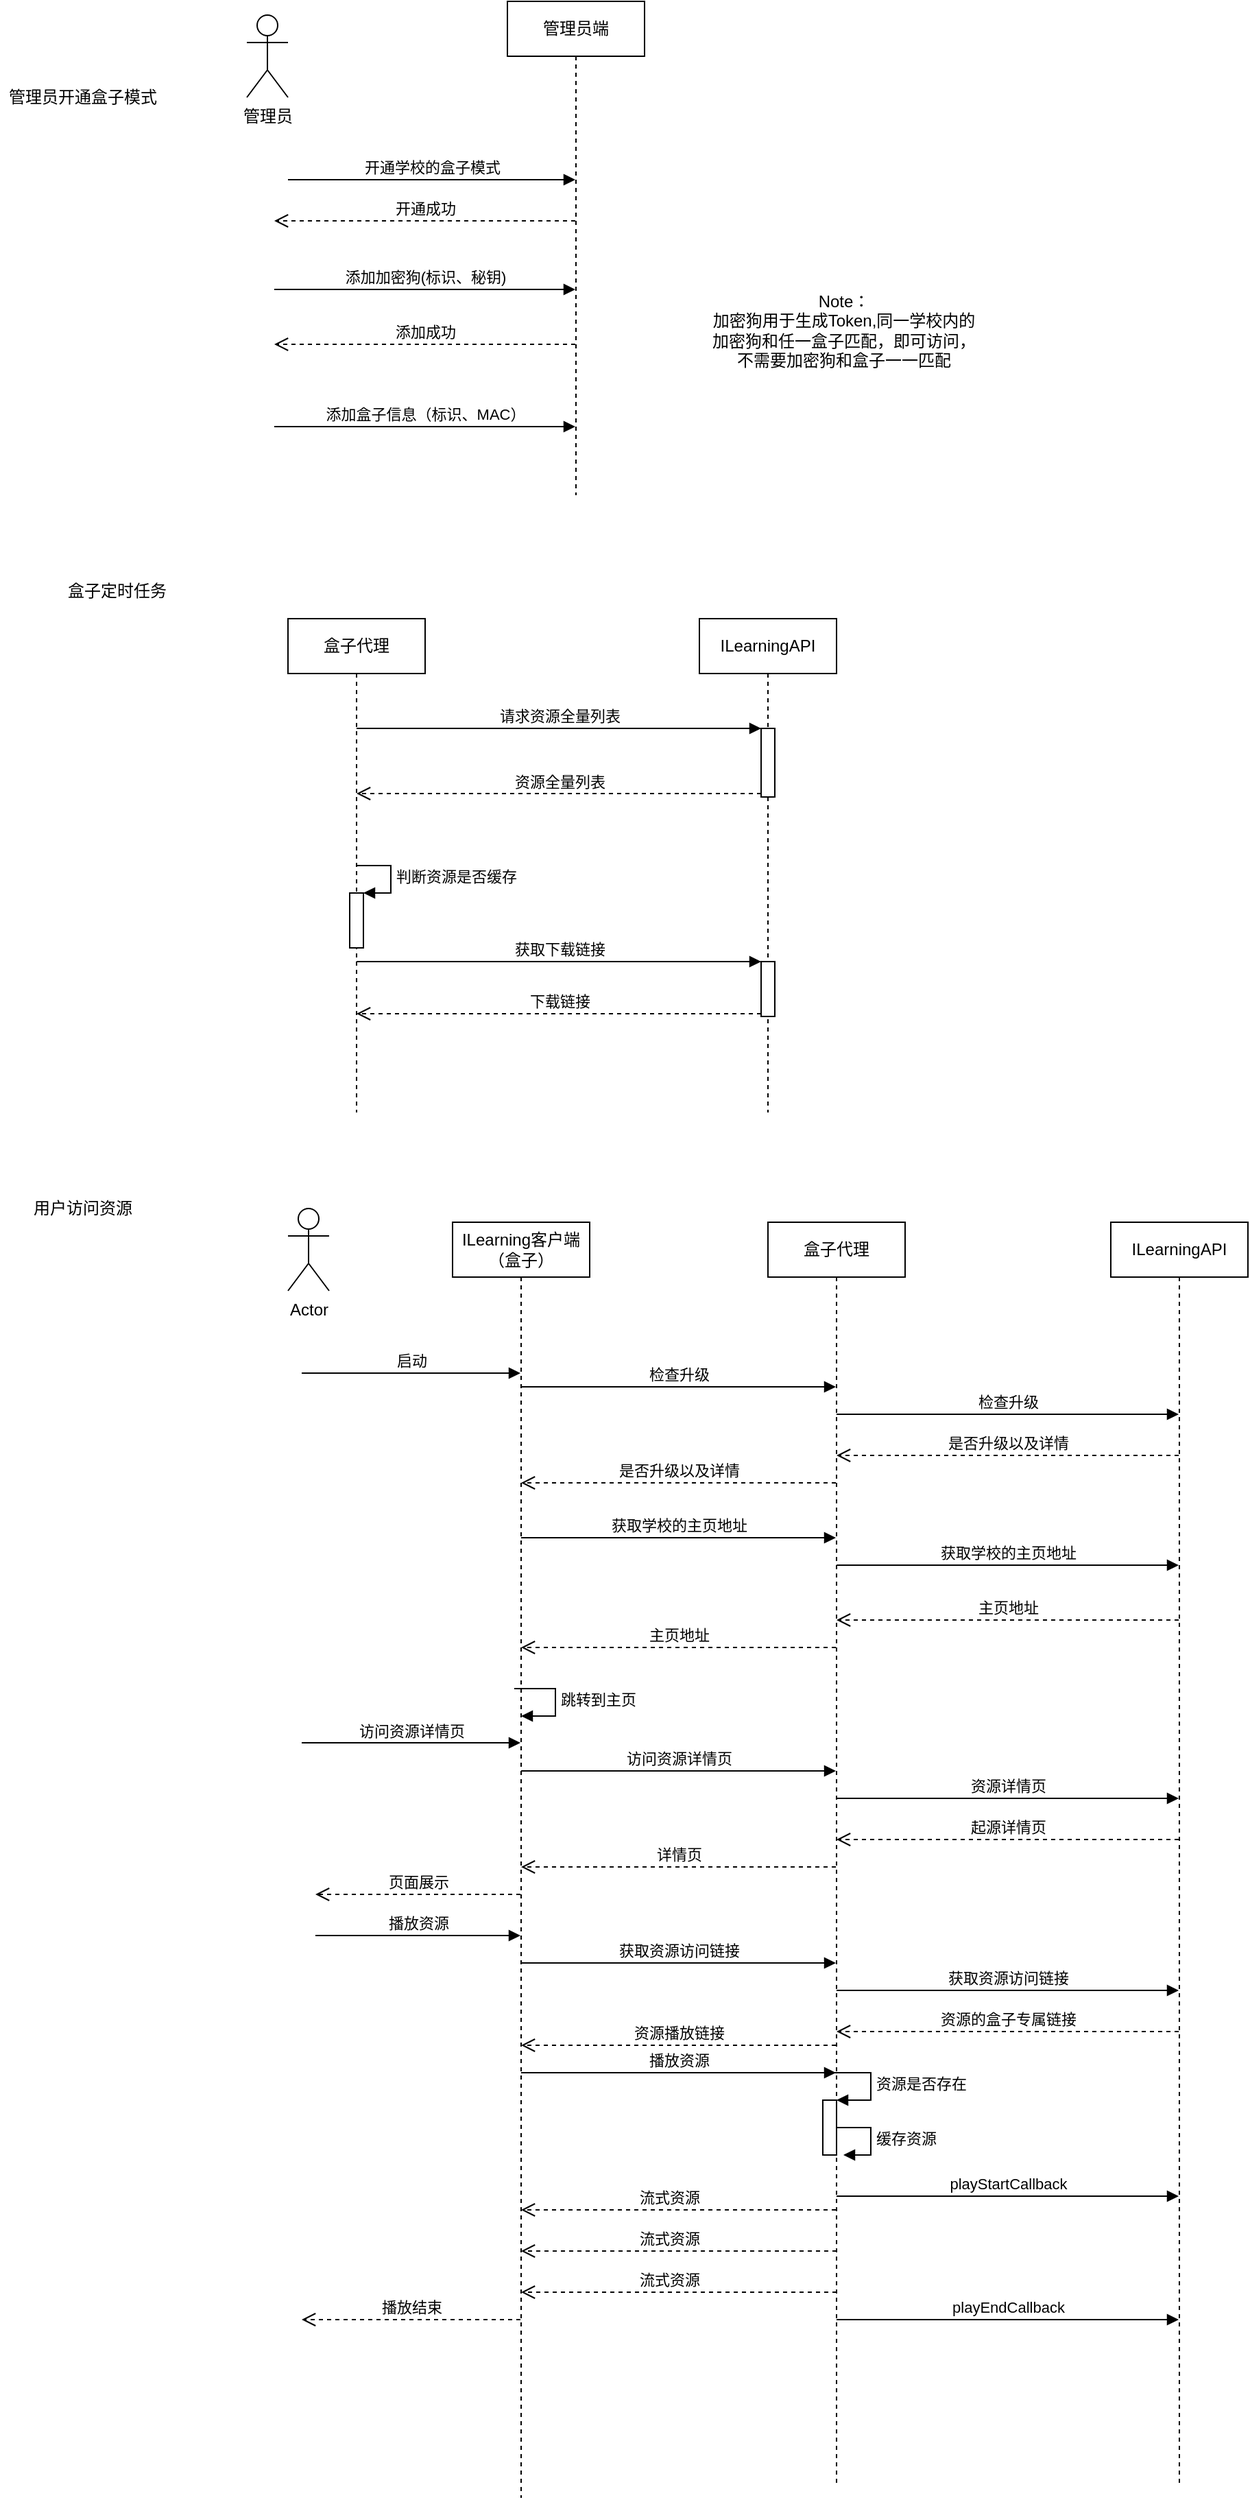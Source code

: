 <mxfile version="17.2.5" type="github"><diagram id="3DLmr5K-KWjLy71AkuOV" name="Page-1"><mxGraphModel dx="1426" dy="794" grid="1" gridSize="10" guides="1" tooltips="1" connect="1" arrows="1" fold="1" page="1" pageScale="1" pageWidth="1169" pageHeight="827" math="0" shadow="0"><root><mxCell id="0"/><mxCell id="1" parent="0"/><mxCell id="X2jp-lempmuv-Ai-_Ycj-2" value="管理员" style="shape=umlActor;verticalLabelPosition=bottom;verticalAlign=top;html=1;outlineConnect=0;" vertex="1" parent="1"><mxGeometry x="180" y="50" width="30" height="60" as="geometry"/></mxCell><mxCell id="X2jp-lempmuv-Ai-_Ycj-3" value="管理员端" style="shape=umlLifeline;perimeter=lifelinePerimeter;whiteSpace=wrap;html=1;container=1;collapsible=0;recursiveResize=0;outlineConnect=0;" vertex="1" parent="1"><mxGeometry x="370" y="40" width="100" height="360" as="geometry"/></mxCell><mxCell id="X2jp-lempmuv-Ai-_Ycj-5" value="开通成功" style="html=1;verticalAlign=bottom;endArrow=open;dashed=1;endSize=8;rounded=0;" edge="1" parent="1" source="X2jp-lempmuv-Ai-_Ycj-3"><mxGeometry relative="1" as="geometry"><mxPoint x="280" y="200" as="sourcePoint"/><mxPoint x="200" y="200" as="targetPoint"/></mxGeometry></mxCell><mxCell id="X2jp-lempmuv-Ai-_Ycj-6" value="开通学校的盒子模式" style="html=1;verticalAlign=bottom;endArrow=block;rounded=0;" edge="1" parent="1" target="X2jp-lempmuv-Ai-_Ycj-3"><mxGeometry width="80" relative="1" as="geometry"><mxPoint x="210" y="170" as="sourcePoint"/><mxPoint x="240" y="360" as="targetPoint"/></mxGeometry></mxCell><mxCell id="X2jp-lempmuv-Ai-_Ycj-7" value="添加加密狗(标识、秘钥)" style="html=1;verticalAlign=bottom;endArrow=block;rounded=0;" edge="1" parent="1" target="X2jp-lempmuv-Ai-_Ycj-3"><mxGeometry width="80" relative="1" as="geometry"><mxPoint x="200" y="250" as="sourcePoint"/><mxPoint x="280" y="250" as="targetPoint"/></mxGeometry></mxCell><mxCell id="X2jp-lempmuv-Ai-_Ycj-8" value="添加成功" style="html=1;verticalAlign=bottom;endArrow=open;dashed=1;endSize=8;rounded=0;" edge="1" parent="1" source="X2jp-lempmuv-Ai-_Ycj-3"><mxGeometry relative="1" as="geometry"><mxPoint x="280" y="290" as="sourcePoint"/><mxPoint x="200" y="290" as="targetPoint"/></mxGeometry></mxCell><mxCell id="X2jp-lempmuv-Ai-_Ycj-9" value="添加盒子信息（标识、MAC）" style="html=1;verticalAlign=bottom;endArrow=block;rounded=0;" edge="1" parent="1" target="X2jp-lempmuv-Ai-_Ycj-3"><mxGeometry width="80" relative="1" as="geometry"><mxPoint x="200" y="350" as="sourcePoint"/><mxPoint x="280" y="350" as="targetPoint"/></mxGeometry></mxCell><mxCell id="X2jp-lempmuv-Ai-_Ycj-10" value="Note：&lt;br&gt;加密狗用于生成Token,同一学校内的&lt;br&gt;加密狗和任一盒子匹配，即可访问，&lt;br&gt;不需要加密狗和盒子一一匹配" style="text;html=1;align=center;verticalAlign=middle;resizable=0;points=[];autosize=1;strokeColor=none;fillColor=none;" vertex="1" parent="1"><mxGeometry x="510" y="250" width="210" height="60" as="geometry"/></mxCell><mxCell id="X2jp-lempmuv-Ai-_Ycj-11" value="盒子代理" style="shape=umlLifeline;perimeter=lifelinePerimeter;whiteSpace=wrap;html=1;container=1;collapsible=0;recursiveResize=0;outlineConnect=0;" vertex="1" parent="1"><mxGeometry x="210" y="490" width="100" height="360" as="geometry"/></mxCell><mxCell id="X2jp-lempmuv-Ai-_Ycj-17" value="" style="html=1;points=[];perimeter=orthogonalPerimeter;" vertex="1" parent="X2jp-lempmuv-Ai-_Ycj-11"><mxGeometry x="45" y="200" width="10" height="40" as="geometry"/></mxCell><mxCell id="X2jp-lempmuv-Ai-_Ycj-18" value="判断资源是否缓存" style="edgeStyle=orthogonalEdgeStyle;html=1;align=left;spacingLeft=2;endArrow=block;rounded=0;entryX=1;entryY=0;" edge="1" target="X2jp-lempmuv-Ai-_Ycj-17" parent="X2jp-lempmuv-Ai-_Ycj-11"><mxGeometry relative="1" as="geometry"><mxPoint x="50" y="180" as="sourcePoint"/><Array as="points"><mxPoint x="75" y="180"/></Array></mxGeometry></mxCell><mxCell id="X2jp-lempmuv-Ai-_Ycj-13" value="ILearningAPI" style="shape=umlLifeline;perimeter=lifelinePerimeter;whiteSpace=wrap;html=1;container=1;collapsible=0;recursiveResize=0;outlineConnect=0;" vertex="1" parent="1"><mxGeometry x="510" y="490" width="100" height="360" as="geometry"/></mxCell><mxCell id="X2jp-lempmuv-Ai-_Ycj-14" value="" style="html=1;points=[];perimeter=orthogonalPerimeter;" vertex="1" parent="X2jp-lempmuv-Ai-_Ycj-13"><mxGeometry x="45" y="80" width="10" height="50" as="geometry"/></mxCell><mxCell id="X2jp-lempmuv-Ai-_Ycj-20" value="" style="html=1;points=[];perimeter=orthogonalPerimeter;" vertex="1" parent="X2jp-lempmuv-Ai-_Ycj-13"><mxGeometry x="45" y="250" width="10" height="40" as="geometry"/></mxCell><mxCell id="X2jp-lempmuv-Ai-_Ycj-15" value="请求资源全量列表" style="html=1;verticalAlign=bottom;endArrow=block;entryX=0;entryY=0;rounded=0;" edge="1" target="X2jp-lempmuv-Ai-_Ycj-14" parent="1" source="X2jp-lempmuv-Ai-_Ycj-11"><mxGeometry relative="1" as="geometry"><mxPoint x="485" y="570" as="sourcePoint"/></mxGeometry></mxCell><mxCell id="X2jp-lempmuv-Ai-_Ycj-16" value="资源全量列表" style="html=1;verticalAlign=bottom;endArrow=open;dashed=1;endSize=8;exitX=0;exitY=0.95;rounded=0;" edge="1" source="X2jp-lempmuv-Ai-_Ycj-14" parent="1" target="X2jp-lempmuv-Ai-_Ycj-11"><mxGeometry relative="1" as="geometry"><mxPoint x="485" y="646" as="targetPoint"/></mxGeometry></mxCell><mxCell id="X2jp-lempmuv-Ai-_Ycj-21" value="获取下载链接" style="html=1;verticalAlign=bottom;endArrow=block;entryX=0;entryY=0;rounded=0;" edge="1" target="X2jp-lempmuv-Ai-_Ycj-20" parent="1" source="X2jp-lempmuv-Ai-_Ycj-11"><mxGeometry relative="1" as="geometry"><mxPoint x="485" y="740" as="sourcePoint"/></mxGeometry></mxCell><mxCell id="X2jp-lempmuv-Ai-_Ycj-22" value="下载链接" style="html=1;verticalAlign=bottom;endArrow=open;dashed=1;endSize=8;exitX=0;exitY=0.95;rounded=0;" edge="1" source="X2jp-lempmuv-Ai-_Ycj-20" parent="1" target="X2jp-lempmuv-Ai-_Ycj-11"><mxGeometry relative="1" as="geometry"><mxPoint x="485" y="816" as="targetPoint"/></mxGeometry></mxCell><mxCell id="X2jp-lempmuv-Ai-_Ycj-23" value="盒子定时任务" style="text;html=1;align=center;verticalAlign=middle;resizable=0;points=[];autosize=1;strokeColor=none;fillColor=none;" vertex="1" parent="1"><mxGeometry x="40" y="460" width="90" height="20" as="geometry"/></mxCell><mxCell id="X2jp-lempmuv-Ai-_Ycj-24" value="管理员开通盒子模式" style="text;html=1;align=center;verticalAlign=middle;resizable=0;points=[];autosize=1;strokeColor=none;fillColor=none;" vertex="1" parent="1"><mxGeometry y="100" width="120" height="20" as="geometry"/></mxCell><mxCell id="X2jp-lempmuv-Ai-_Ycj-25" value="用户访问资源" style="text;html=1;align=center;verticalAlign=middle;resizable=0;points=[];autosize=1;strokeColor=none;fillColor=none;" vertex="1" parent="1"><mxGeometry x="15" y="910" width="90" height="20" as="geometry"/></mxCell><mxCell id="X2jp-lempmuv-Ai-_Ycj-26" value="Actor" style="shape=umlActor;verticalLabelPosition=bottom;verticalAlign=top;html=1;" vertex="1" parent="1"><mxGeometry x="210" y="920" width="30" height="60" as="geometry"/></mxCell><mxCell id="X2jp-lempmuv-Ai-_Ycj-27" value="ILearning客户端（盒子）" style="shape=umlLifeline;perimeter=lifelinePerimeter;whiteSpace=wrap;html=1;container=1;collapsible=0;recursiveResize=0;outlineConnect=0;" vertex="1" parent="1"><mxGeometry x="330" y="930" width="100" height="930" as="geometry"/></mxCell><mxCell id="X2jp-lempmuv-Ai-_Ycj-31" value="检查升级" style="html=1;verticalAlign=bottom;endArrow=block;rounded=0;" edge="1" parent="X2jp-lempmuv-Ai-_Ycj-27" target="X2jp-lempmuv-Ai-_Ycj-28"><mxGeometry width="80" relative="1" as="geometry"><mxPoint x="50" y="120" as="sourcePoint"/><mxPoint x="130" y="120" as="targetPoint"/></mxGeometry></mxCell><mxCell id="X2jp-lempmuv-Ai-_Ycj-34" value="是否升级以及详情" style="html=1;verticalAlign=bottom;endArrow=open;dashed=1;endSize=8;rounded=0;" edge="1" parent="X2jp-lempmuv-Ai-_Ycj-27" source="X2jp-lempmuv-Ai-_Ycj-28"><mxGeometry relative="1" as="geometry"><mxPoint x="130" y="190" as="sourcePoint"/><mxPoint x="50" y="190" as="targetPoint"/></mxGeometry></mxCell><mxCell id="X2jp-lempmuv-Ai-_Ycj-35" value="获取学校的主页地址" style="html=1;verticalAlign=bottom;endArrow=block;rounded=0;" edge="1" parent="X2jp-lempmuv-Ai-_Ycj-27" target="X2jp-lempmuv-Ai-_Ycj-28"><mxGeometry width="80" relative="1" as="geometry"><mxPoint x="50" y="230" as="sourcePoint"/><mxPoint x="130" y="230" as="targetPoint"/></mxGeometry></mxCell><mxCell id="X2jp-lempmuv-Ai-_Ycj-40" value="跳转到主页" style="edgeStyle=orthogonalEdgeStyle;html=1;align=left;spacingLeft=2;endArrow=block;rounded=0;entryX=1;entryY=0;" edge="1" parent="X2jp-lempmuv-Ai-_Ycj-27"><mxGeometry relative="1" as="geometry"><mxPoint x="45" y="340" as="sourcePoint"/><Array as="points"><mxPoint x="75" y="340"/></Array><mxPoint x="50" y="360" as="targetPoint"/></mxGeometry></mxCell><mxCell id="X2jp-lempmuv-Ai-_Ycj-41" value="访问资源详情页" style="html=1;verticalAlign=bottom;endArrow=block;rounded=0;" edge="1" parent="X2jp-lempmuv-Ai-_Ycj-27" target="X2jp-lempmuv-Ai-_Ycj-28"><mxGeometry width="80" relative="1" as="geometry"><mxPoint x="50" y="400" as="sourcePoint"/><mxPoint x="130" y="400" as="targetPoint"/></mxGeometry></mxCell><mxCell id="X2jp-lempmuv-Ai-_Ycj-28" value="盒子代理" style="shape=umlLifeline;perimeter=lifelinePerimeter;whiteSpace=wrap;html=1;container=1;collapsible=0;recursiveResize=0;outlineConnect=0;" vertex="1" parent="1"><mxGeometry x="560" y="930" width="100" height="920" as="geometry"/></mxCell><mxCell id="X2jp-lempmuv-Ai-_Ycj-33" value="是否升级以及详情" style="html=1;verticalAlign=bottom;endArrow=open;dashed=1;endSize=8;rounded=0;" edge="1" parent="X2jp-lempmuv-Ai-_Ycj-28" source="X2jp-lempmuv-Ai-_Ycj-29"><mxGeometry relative="1" as="geometry"><mxPoint x="130" y="170" as="sourcePoint"/><mxPoint x="50" y="170" as="targetPoint"/></mxGeometry></mxCell><mxCell id="X2jp-lempmuv-Ai-_Ycj-52" value="" style="html=1;points=[];perimeter=orthogonalPerimeter;" vertex="1" parent="X2jp-lempmuv-Ai-_Ycj-28"><mxGeometry x="40" y="640" width="10" height="40" as="geometry"/></mxCell><mxCell id="X2jp-lempmuv-Ai-_Ycj-53" value="资源是否存在" style="edgeStyle=orthogonalEdgeStyle;html=1;align=left;spacingLeft=2;endArrow=block;rounded=0;entryX=1;entryY=0;" edge="1" target="X2jp-lempmuv-Ai-_Ycj-52" parent="X2jp-lempmuv-Ai-_Ycj-28"><mxGeometry relative="1" as="geometry"><mxPoint x="45" y="620" as="sourcePoint"/><Array as="points"><mxPoint x="75" y="620"/></Array></mxGeometry></mxCell><mxCell id="X2jp-lempmuv-Ai-_Ycj-61" value="playStartCallback" style="html=1;verticalAlign=bottom;endArrow=block;rounded=0;" edge="1" parent="X2jp-lempmuv-Ai-_Ycj-28" target="X2jp-lempmuv-Ai-_Ycj-29"><mxGeometry width="80" relative="1" as="geometry"><mxPoint x="50" y="710" as="sourcePoint"/><mxPoint x="130" y="710" as="targetPoint"/></mxGeometry></mxCell><mxCell id="X2jp-lempmuv-Ai-_Ycj-63" value="缓存资源" style="edgeStyle=orthogonalEdgeStyle;html=1;align=left;spacingLeft=2;endArrow=block;rounded=0;entryX=1;entryY=0;" edge="1" parent="X2jp-lempmuv-Ai-_Ycj-28"><mxGeometry relative="1" as="geometry"><mxPoint x="50" y="660" as="sourcePoint"/><Array as="points"><mxPoint x="75" y="660"/><mxPoint x="75" y="680"/></Array><mxPoint x="55" y="680" as="targetPoint"/></mxGeometry></mxCell><mxCell id="X2jp-lempmuv-Ai-_Ycj-29" value="ILearningAPI" style="shape=umlLifeline;perimeter=lifelinePerimeter;whiteSpace=wrap;html=1;container=1;collapsible=0;recursiveResize=0;outlineConnect=0;" vertex="1" parent="1"><mxGeometry x="810" y="930" width="100" height="920" as="geometry"/></mxCell><mxCell id="X2jp-lempmuv-Ai-_Ycj-30" value="启动" style="html=1;verticalAlign=bottom;endArrow=block;rounded=0;" edge="1" parent="1" target="X2jp-lempmuv-Ai-_Ycj-27"><mxGeometry width="80" relative="1" as="geometry"><mxPoint x="220" y="1040" as="sourcePoint"/><mxPoint x="300" y="1040" as="targetPoint"/></mxGeometry></mxCell><mxCell id="X2jp-lempmuv-Ai-_Ycj-32" value="检查升级" style="html=1;verticalAlign=bottom;endArrow=block;rounded=0;" edge="1" parent="1" source="X2jp-lempmuv-Ai-_Ycj-28" target="X2jp-lempmuv-Ai-_Ycj-29"><mxGeometry width="80" relative="1" as="geometry"><mxPoint x="570" y="1060" as="sourcePoint"/><mxPoint x="799.5" y="1060" as="targetPoint"/><Array as="points"><mxPoint x="740" y="1070"/></Array></mxGeometry></mxCell><mxCell id="X2jp-lempmuv-Ai-_Ycj-36" value="获取学校的主页地址" style="html=1;verticalAlign=bottom;endArrow=block;rounded=0;" edge="1" parent="1" source="X2jp-lempmuv-Ai-_Ycj-28" target="X2jp-lempmuv-Ai-_Ycj-29"><mxGeometry width="80" relative="1" as="geometry"><mxPoint x="620" y="1180" as="sourcePoint"/><mxPoint x="849.5" y="1180" as="targetPoint"/><Array as="points"><mxPoint x="740" y="1180"/></Array></mxGeometry></mxCell><mxCell id="X2jp-lempmuv-Ai-_Ycj-37" value="主页地址" style="html=1;verticalAlign=bottom;endArrow=open;dashed=1;endSize=8;rounded=0;" edge="1" parent="1" source="X2jp-lempmuv-Ai-_Ycj-29" target="X2jp-lempmuv-Ai-_Ycj-28"><mxGeometry relative="1" as="geometry"><mxPoint x="770" y="1220" as="sourcePoint"/><mxPoint x="690" y="1220" as="targetPoint"/><Array as="points"><mxPoint x="730" y="1220"/></Array></mxGeometry></mxCell><mxCell id="X2jp-lempmuv-Ai-_Ycj-38" value="主页地址" style="html=1;verticalAlign=bottom;endArrow=open;dashed=1;endSize=8;rounded=0;" edge="1" parent="1" source="X2jp-lempmuv-Ai-_Ycj-28" target="X2jp-lempmuv-Ai-_Ycj-27"><mxGeometry relative="1" as="geometry"><mxPoint x="520" y="1250" as="sourcePoint"/><mxPoint x="440" y="1250" as="targetPoint"/><Array as="points"><mxPoint x="480" y="1240"/></Array></mxGeometry></mxCell><mxCell id="X2jp-lempmuv-Ai-_Ycj-42" value="资源详情页" style="html=1;verticalAlign=bottom;endArrow=block;rounded=0;" edge="1" parent="1" source="X2jp-lempmuv-Ai-_Ycj-28" target="X2jp-lempmuv-Ai-_Ycj-29"><mxGeometry width="80" relative="1" as="geometry"><mxPoint x="680" y="1350" as="sourcePoint"/><mxPoint x="760" y="1350" as="targetPoint"/><Array as="points"><mxPoint x="750" y="1350"/></Array></mxGeometry></mxCell><mxCell id="X2jp-lempmuv-Ai-_Ycj-43" value="起源详情页" style="html=1;verticalAlign=bottom;endArrow=open;dashed=1;endSize=8;rounded=0;" edge="1" parent="1" source="X2jp-lempmuv-Ai-_Ycj-29" target="X2jp-lempmuv-Ai-_Ycj-28"><mxGeometry relative="1" as="geometry"><mxPoint x="750" y="1390" as="sourcePoint"/><mxPoint x="670" y="1390" as="targetPoint"/><Array as="points"><mxPoint x="730" y="1380"/></Array></mxGeometry></mxCell><mxCell id="X2jp-lempmuv-Ai-_Ycj-44" value="详情页" style="html=1;verticalAlign=bottom;endArrow=open;dashed=1;endSize=8;rounded=0;" edge="1" parent="1" source="X2jp-lempmuv-Ai-_Ycj-28" target="X2jp-lempmuv-Ai-_Ycj-27"><mxGeometry relative="1" as="geometry"><mxPoint x="520" y="1420" as="sourcePoint"/><mxPoint x="440" y="1420" as="targetPoint"/><Array as="points"><mxPoint x="510" y="1400"/></Array></mxGeometry></mxCell><mxCell id="X2jp-lempmuv-Ai-_Ycj-45" value="访问资源详情页" style="html=1;verticalAlign=bottom;endArrow=block;rounded=0;" edge="1" parent="1" target="X2jp-lempmuv-Ai-_Ycj-27"><mxGeometry width="80" relative="1" as="geometry"><mxPoint x="220" y="1309.5" as="sourcePoint"/><mxPoint x="300" y="1309.5" as="targetPoint"/></mxGeometry></mxCell><mxCell id="X2jp-lempmuv-Ai-_Ycj-46" value="页面展示" style="html=1;verticalAlign=bottom;endArrow=open;dashed=1;endSize=8;rounded=0;" edge="1" parent="1" source="X2jp-lempmuv-Ai-_Ycj-27"><mxGeometry relative="1" as="geometry"><mxPoint x="310" y="1420" as="sourcePoint"/><mxPoint x="230" y="1420" as="targetPoint"/></mxGeometry></mxCell><mxCell id="X2jp-lempmuv-Ai-_Ycj-47" value="播放资源" style="html=1;verticalAlign=bottom;endArrow=block;rounded=0;" edge="1" parent="1" target="X2jp-lempmuv-Ai-_Ycj-27"><mxGeometry width="80" relative="1" as="geometry"><mxPoint x="230" y="1450" as="sourcePoint"/><mxPoint x="310" y="1450" as="targetPoint"/></mxGeometry></mxCell><mxCell id="X2jp-lempmuv-Ai-_Ycj-48" value="获取资源访问链接" style="html=1;verticalAlign=bottom;endArrow=block;rounded=0;" edge="1" parent="1" source="X2jp-lempmuv-Ai-_Ycj-27" target="X2jp-lempmuv-Ai-_Ycj-28"><mxGeometry width="80" relative="1" as="geometry"><mxPoint x="410" y="1470" as="sourcePoint"/><mxPoint x="490" y="1470" as="targetPoint"/><Array as="points"><mxPoint x="500" y="1470"/></Array></mxGeometry></mxCell><mxCell id="X2jp-lempmuv-Ai-_Ycj-49" value="获取资源访问链接" style="html=1;verticalAlign=bottom;endArrow=block;rounded=0;" edge="1" parent="1" source="X2jp-lempmuv-Ai-_Ycj-28" target="X2jp-lempmuv-Ai-_Ycj-29"><mxGeometry width="80" relative="1" as="geometry"><mxPoint x="640" y="1490" as="sourcePoint"/><mxPoint x="720" y="1490" as="targetPoint"/><Array as="points"><mxPoint x="740" y="1490"/></Array></mxGeometry></mxCell><mxCell id="X2jp-lempmuv-Ai-_Ycj-50" value="资源的盒子专属链接" style="html=1;verticalAlign=bottom;endArrow=open;dashed=1;endSize=8;rounded=0;" edge="1" parent="1" source="X2jp-lempmuv-Ai-_Ycj-29" target="X2jp-lempmuv-Ai-_Ycj-28"><mxGeometry relative="1" as="geometry"><mxPoint x="750" y="1540" as="sourcePoint"/><mxPoint x="670" y="1540" as="targetPoint"/><Array as="points"><mxPoint x="730" y="1520"/></Array></mxGeometry></mxCell><mxCell id="X2jp-lempmuv-Ai-_Ycj-55" value="流式资源" style="html=1;verticalAlign=bottom;endArrow=open;dashed=1;endSize=8;rounded=0;" edge="1" parent="1" source="X2jp-lempmuv-Ai-_Ycj-28" target="X2jp-lempmuv-Ai-_Ycj-27"><mxGeometry x="0.064" relative="1" as="geometry"><mxPoint x="280" y="1650" as="sourcePoint"/><mxPoint x="450" y="1650" as="targetPoint"/><Array as="points"><mxPoint x="490" y="1650"/></Array><mxPoint as="offset"/></mxGeometry></mxCell><mxCell id="X2jp-lempmuv-Ai-_Ycj-59" value="流式资源" style="html=1;verticalAlign=bottom;endArrow=open;dashed=1;endSize=8;rounded=0;" edge="1" parent="1"><mxGeometry x="0.064" relative="1" as="geometry"><mxPoint x="610" y="1680" as="sourcePoint"/><mxPoint x="380" y="1680" as="targetPoint"/><Array as="points"><mxPoint x="490.5" y="1680"/></Array><mxPoint as="offset"/></mxGeometry></mxCell><mxCell id="X2jp-lempmuv-Ai-_Ycj-60" value="流式资源" style="html=1;verticalAlign=bottom;endArrow=open;dashed=1;endSize=8;rounded=0;" edge="1" parent="1"><mxGeometry x="0.064" relative="1" as="geometry"><mxPoint x="610" y="1710" as="sourcePoint"/><mxPoint x="380" y="1710" as="targetPoint"/><Array as="points"><mxPoint x="490.5" y="1710"/></Array><mxPoint as="offset"/></mxGeometry></mxCell><mxCell id="X2jp-lempmuv-Ai-_Ycj-62" value="playEndCallback" style="html=1;verticalAlign=bottom;endArrow=block;rounded=0;" edge="1" parent="1"><mxGeometry width="80" relative="1" as="geometry"><mxPoint x="610" y="1730" as="sourcePoint"/><mxPoint x="859.5" y="1730" as="targetPoint"/></mxGeometry></mxCell><mxCell id="X2jp-lempmuv-Ai-_Ycj-64" value="资源播放链接" style="html=1;verticalAlign=bottom;endArrow=open;dashed=1;endSize=8;rounded=0;" edge="1" parent="1" source="X2jp-lempmuv-Ai-_Ycj-28" target="X2jp-lempmuv-Ai-_Ycj-27"><mxGeometry relative="1" as="geometry"><mxPoint x="550" y="1530" as="sourcePoint"/><mxPoint x="470" y="1530" as="targetPoint"/><Array as="points"><mxPoint x="490" y="1530"/></Array></mxGeometry></mxCell><mxCell id="X2jp-lempmuv-Ai-_Ycj-66" value="播放资源" style="html=1;verticalAlign=bottom;endArrow=block;rounded=0;" edge="1" parent="1" source="X2jp-lempmuv-Ai-_Ycj-27" target="X2jp-lempmuv-Ai-_Ycj-28"><mxGeometry width="80" relative="1" as="geometry"><mxPoint x="430" y="1550" as="sourcePoint"/><mxPoint x="510" y="1550" as="targetPoint"/><Array as="points"><mxPoint x="500" y="1550"/></Array></mxGeometry></mxCell><mxCell id="X2jp-lempmuv-Ai-_Ycj-67" value="播放结束" style="html=1;verticalAlign=bottom;endArrow=open;dashed=1;endSize=8;rounded=0;" edge="1" parent="1" source="X2jp-lempmuv-Ai-_Ycj-27"><mxGeometry relative="1" as="geometry"><mxPoint x="310" y="1730" as="sourcePoint"/><mxPoint x="220" y="1730" as="targetPoint"/></mxGeometry></mxCell></root></mxGraphModel></diagram></mxfile>